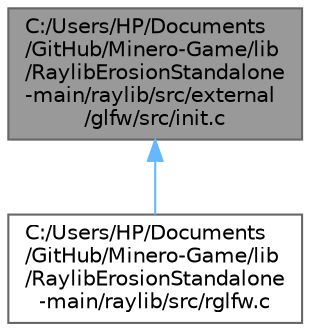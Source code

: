 digraph "C:/Users/HP/Documents/GitHub/Minero-Game/lib/RaylibErosionStandalone-main/raylib/src/external/glfw/src/init.c"
{
 // LATEX_PDF_SIZE
  bgcolor="transparent";
  edge [fontname=Helvetica,fontsize=10,labelfontname=Helvetica,labelfontsize=10];
  node [fontname=Helvetica,fontsize=10,shape=box,height=0.2,width=0.4];
  Node1 [id="Node000001",label="C:/Users/HP/Documents\l/GitHub/Minero-Game/lib\l/RaylibErosionStandalone\l-main/raylib/src/external\l/glfw/src/init.c",height=0.2,width=0.4,color="gray40", fillcolor="grey60", style="filled", fontcolor="black",tooltip=" "];
  Node1 -> Node2 [id="edge2_Node000001_Node000002",dir="back",color="steelblue1",style="solid",tooltip=" "];
  Node2 [id="Node000002",label="C:/Users/HP/Documents\l/GitHub/Minero-Game/lib\l/RaylibErosionStandalone\l-main/raylib/src/rglfw.c",height=0.2,width=0.4,color="grey40", fillcolor="white", style="filled",URL="$lib_2_raylib_erosion_standalone-main_2raylib_2src_2rglfw_8c.html",tooltip=" "];
}
